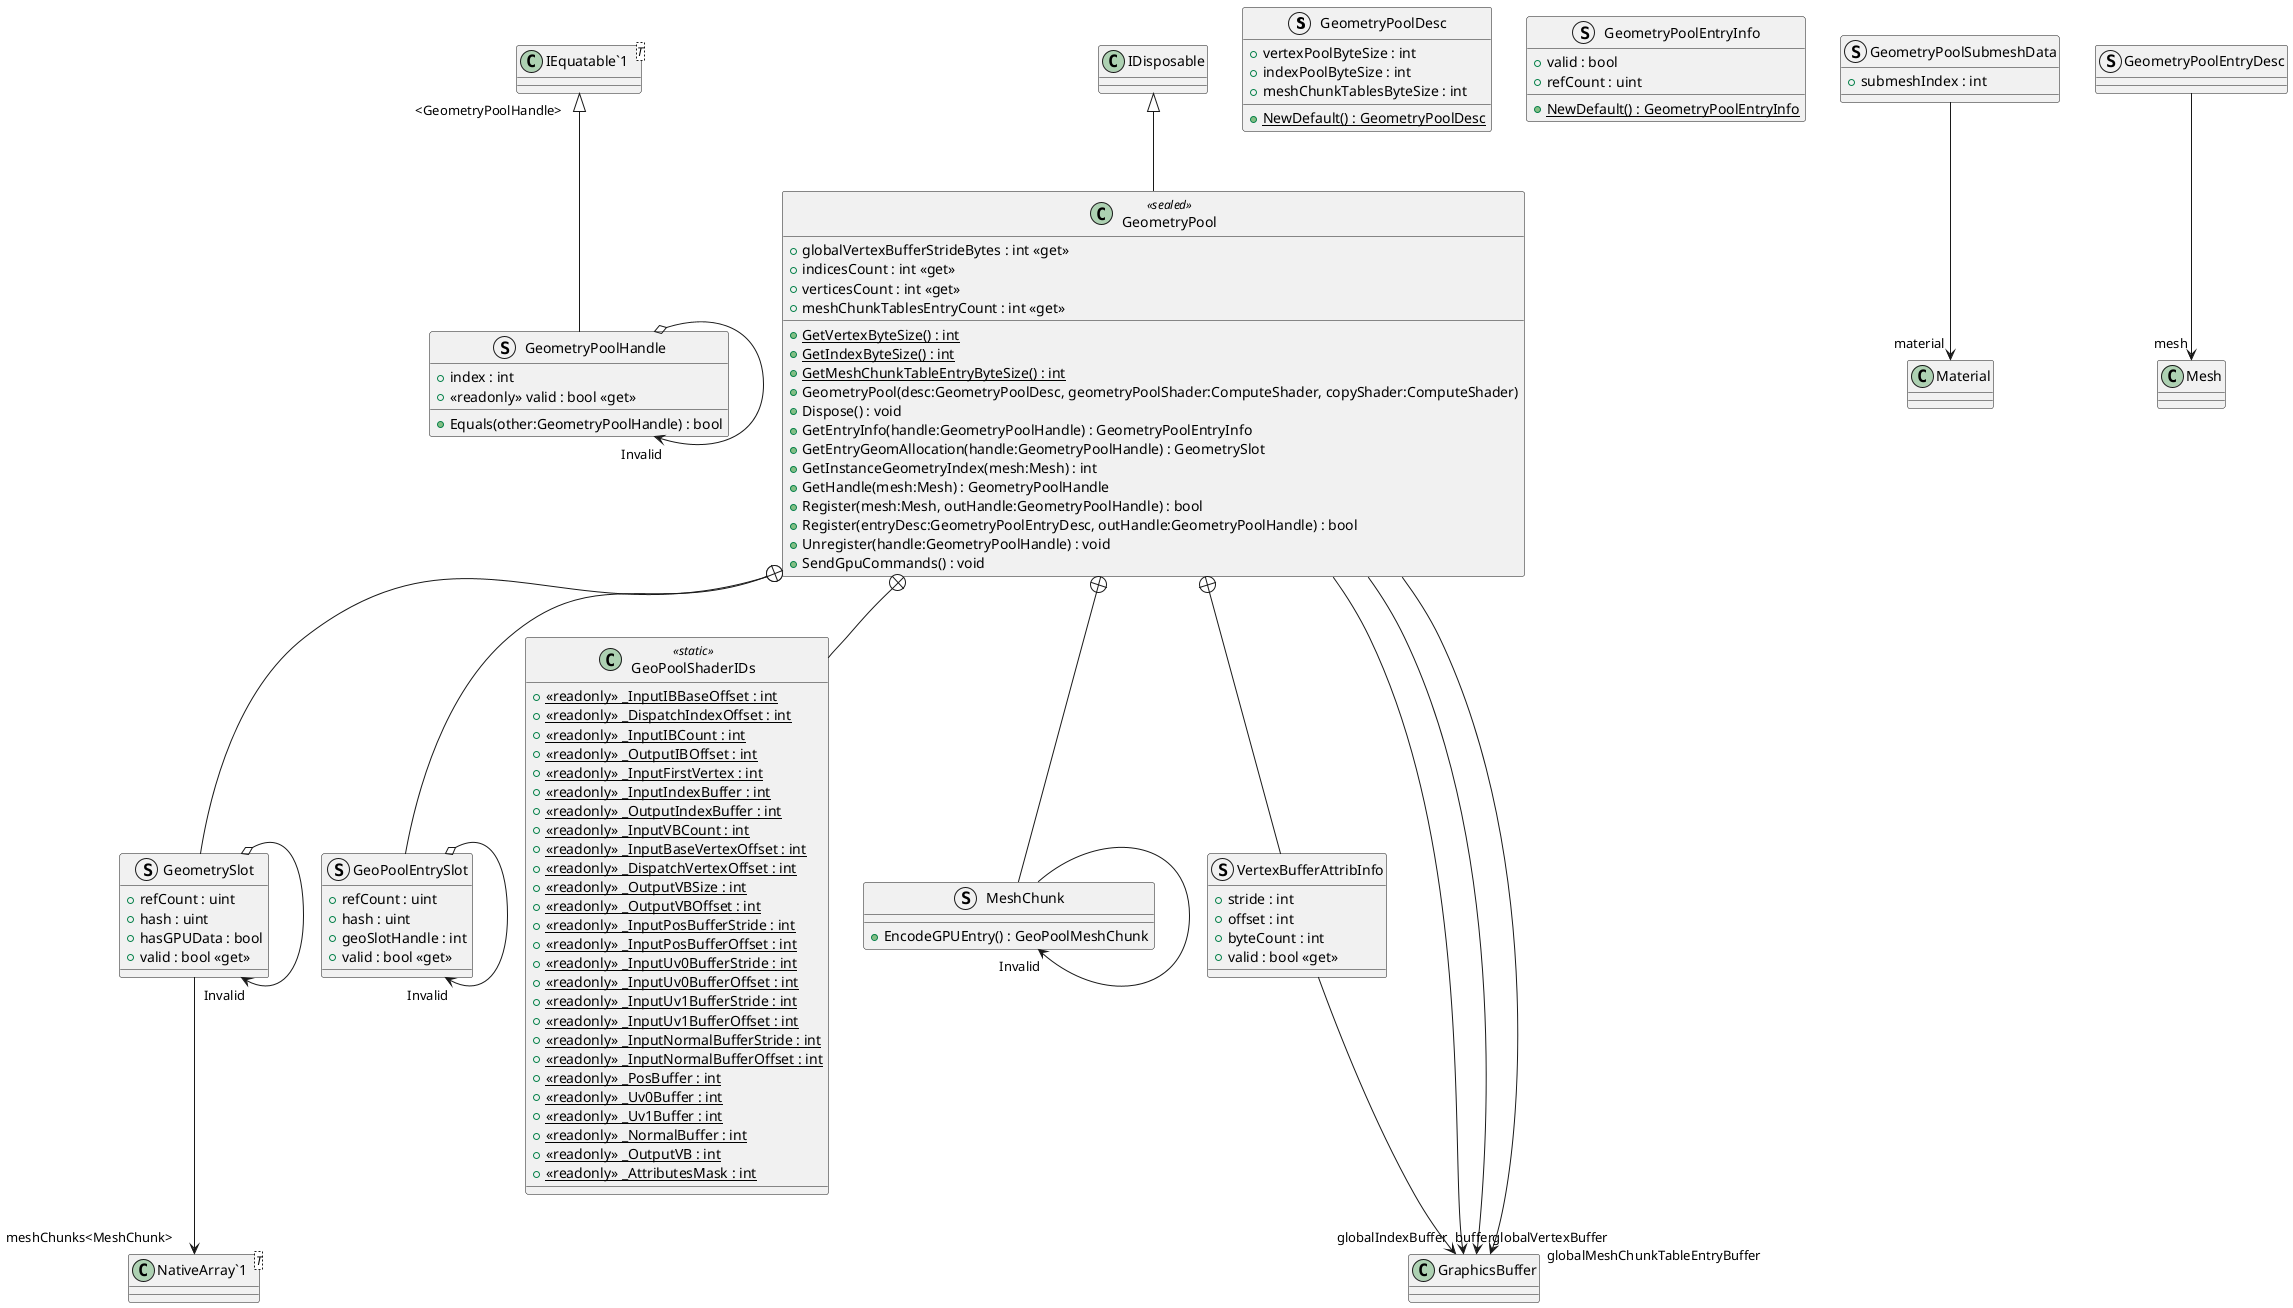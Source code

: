 @startuml
struct GeometryPoolDesc {
    + vertexPoolByteSize : int
    + indexPoolByteSize : int
    + meshChunkTablesByteSize : int
    + {static} NewDefault() : GeometryPoolDesc
}
struct GeometryPoolHandle {
    + index : int
    + <<readonly>> valid : bool <<get>>
    + Equals(other:GeometryPoolHandle) : bool
}
struct GeometryPoolEntryInfo {
    + valid : bool
    + refCount : uint
    + {static} NewDefault() : GeometryPoolEntryInfo
}
struct GeometryPoolSubmeshData {
    + submeshIndex : int
}
struct GeometryPoolEntryDesc {
}
class GeometryPool <<sealed>> {
    + {static} GetVertexByteSize() : int
    + {static} GetIndexByteSize() : int
    + {static} GetMeshChunkTableEntryByteSize() : int
    + globalVertexBufferStrideBytes : int <<get>>
    + indicesCount : int <<get>>
    + verticesCount : int <<get>>
    + meshChunkTablesEntryCount : int <<get>>
    + GeometryPool(desc:GeometryPoolDesc, geometryPoolShader:ComputeShader, copyShader:ComputeShader)
    + Dispose() : void
    + GetEntryInfo(handle:GeometryPoolHandle) : GeometryPoolEntryInfo
    + GetEntryGeomAllocation(handle:GeometryPoolHandle) : GeometrySlot
    + GetInstanceGeometryIndex(mesh:Mesh) : int
    + GetHandle(mesh:Mesh) : GeometryPoolHandle
    + Register(mesh:Mesh, outHandle:GeometryPoolHandle) : bool
    + Register(entryDesc:GeometryPoolEntryDesc, outHandle:GeometryPoolHandle) : bool
    + Unregister(handle:GeometryPoolHandle) : void
    + SendGpuCommands() : void
}
class "IEquatable`1"<T> {
}
class GeoPoolShaderIDs <<static>> {
    + {static} <<readonly>> _InputIBBaseOffset : int
    + {static} <<readonly>> _DispatchIndexOffset : int
    + {static} <<readonly>> _InputIBCount : int
    + {static} <<readonly>> _OutputIBOffset : int
    + {static} <<readonly>> _InputFirstVertex : int
    + {static} <<readonly>> _InputIndexBuffer : int
    + {static} <<readonly>> _OutputIndexBuffer : int
    + {static} <<readonly>> _InputVBCount : int
    + {static} <<readonly>> _InputBaseVertexOffset : int
    + {static} <<readonly>> _DispatchVertexOffset : int
    + {static} <<readonly>> _OutputVBSize : int
    + {static} <<readonly>> _OutputVBOffset : int
    + {static} <<readonly>> _InputPosBufferStride : int
    + {static} <<readonly>> _InputPosBufferOffset : int
    + {static} <<readonly>> _InputUv0BufferStride : int
    + {static} <<readonly>> _InputUv0BufferOffset : int
    + {static} <<readonly>> _InputUv1BufferStride : int
    + {static} <<readonly>> _InputUv1BufferOffset : int
    + {static} <<readonly>> _InputNormalBufferStride : int
    + {static} <<readonly>> _InputNormalBufferOffset : int
    + {static} <<readonly>> _PosBuffer : int
    + {static} <<readonly>> _Uv0Buffer : int
    + {static} <<readonly>> _Uv1Buffer : int
    + {static} <<readonly>> _NormalBuffer : int
    + {static} <<readonly>> _OutputVB : int
    + {static} <<readonly>> _AttributesMask : int
}
struct MeshChunk {
    + EncodeGPUEntry() : GeoPoolMeshChunk
}
struct GeometrySlot {
    + refCount : uint
    + hash : uint
    + hasGPUData : bool
    + valid : bool <<get>>
}
struct GeoPoolEntrySlot {
    + refCount : uint
    + hash : uint
    + geoSlotHandle : int
    + valid : bool <<get>>
}
struct VertexBufferAttribInfo {
    + stride : int
    + offset : int
    + byteCount : int
    + valid : bool <<get>>
}
class "NativeArray`1"<T> {
}
"IEquatable`1" "<GeometryPoolHandle>" <|-- GeometryPoolHandle
GeometryPoolHandle o-> "Invalid" GeometryPoolHandle
GeometryPoolSubmeshData --> "material" Material
GeometryPoolEntryDesc --> "mesh" Mesh
IDisposable <|-- GeometryPool
GeometryPool --> "globalIndexBuffer" GraphicsBuffer
GeometryPool --> "globalVertexBuffer" GraphicsBuffer
GeometryPool --> "globalMeshChunkTableEntryBuffer" GraphicsBuffer
GeometryPool +-- GeoPoolShaderIDs
GeometryPool +-- MeshChunk
MeshChunk --> "Invalid" MeshChunk
GeometryPool +-- GeometrySlot
GeometrySlot --> "meshChunks<MeshChunk>" "NativeArray`1"
GeometrySlot o-> "Invalid" GeometrySlot
GeometryPool +-- GeoPoolEntrySlot
GeoPoolEntrySlot o-> "Invalid" GeoPoolEntrySlot
GeometryPool +-- VertexBufferAttribInfo
VertexBufferAttribInfo --> "buffer" GraphicsBuffer
@enduml
